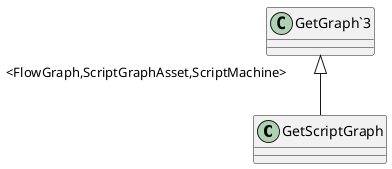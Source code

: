 @startuml
class GetScriptGraph {
}
"GetGraph`3" "<FlowGraph,ScriptGraphAsset,ScriptMachine>" <|-- GetScriptGraph
@enduml
